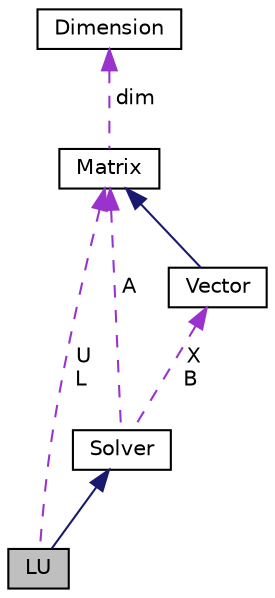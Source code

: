 digraph "LU"
{
  edge [fontname="Helvetica",fontsize="10",labelfontname="Helvetica",labelfontsize="10"];
  node [fontname="Helvetica",fontsize="10",shape=record];
  Node3 [label="LU",height=0.2,width=0.4,color="black", fillcolor="grey75", style="filled", fontcolor="black"];
  Node4 -> Node3 [dir="back",color="midnightblue",fontsize="10",style="solid",fontname="Helvetica"];
  Node4 [label="Solver",height=0.2,width=0.4,color="black", fillcolor="white", style="filled",URL="$class_solver.html",tooltip="Base class for linear solvers. "];
  Node5 -> Node4 [dir="back",color="darkorchid3",fontsize="10",style="dashed",label=" X\nB" ,fontname="Helvetica"];
  Node5 [label="Vector",height=0.2,width=0.4,color="black", fillcolor="white", style="filled",URL="$class_vector.html",tooltip="1-dimensional Vector class "];
  Node6 -> Node5 [dir="back",color="midnightblue",fontsize="10",style="solid",fontname="Helvetica"];
  Node6 [label="Matrix",height=0.2,width=0.4,color="black", fillcolor="white", style="filled",URL="$class_matrix.html",tooltip="2-dimensional matrix class "];
  Node7 -> Node6 [dir="back",color="darkorchid3",fontsize="10",style="dashed",label=" dim" ,fontname="Helvetica"];
  Node7 [label="Dimension",height=0.2,width=0.4,color="black", fillcolor="white", style="filled",URL="$struct_dimension.html",tooltip="Dimension class to complement the Matrix class. "];
  Node6 -> Node4 [dir="back",color="darkorchid3",fontsize="10",style="dashed",label=" A" ,fontname="Helvetica"];
  Node6 -> Node3 [dir="back",color="darkorchid3",fontsize="10",style="dashed",label=" U\nL" ,fontname="Helvetica"];
}
